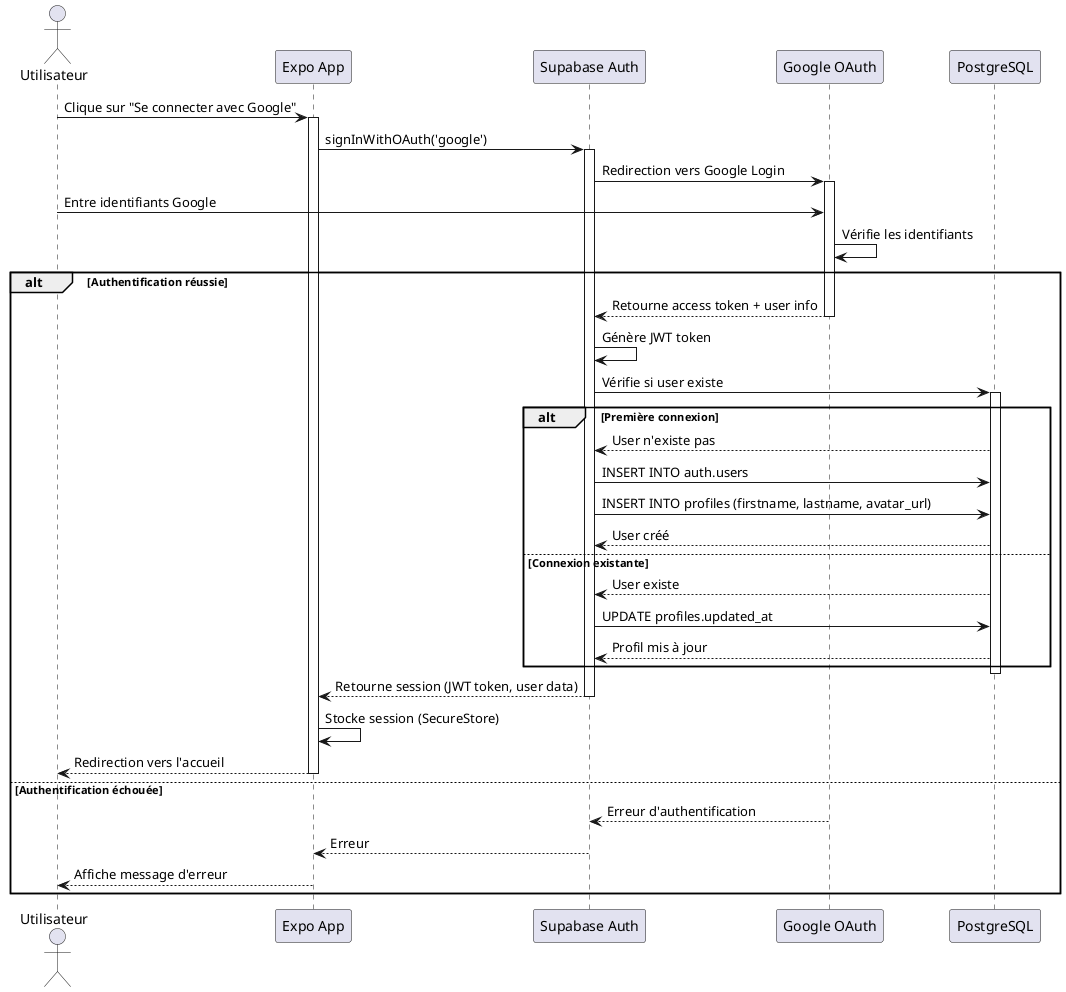 @startuml sequence_login
actor Utilisateur as user
participant "Expo App" as app
participant "Supabase Auth" as auth
participant "Google OAuth" as google
participant "PostgreSQL" as db

user -> app: Clique sur "Se connecter avec Google"
activate app

app -> auth: signInWithOAuth('google')
activate auth

auth -> google: Redirection vers Google Login
activate google

user -> google: Entre identifiants Google
google -> google: Vérifie les identifiants

alt Authentification réussie
  google --> auth: Retourne access token + user info
  deactivate google
  
  auth -> auth: Génère JWT token
  auth -> db: Vérifie si user existe
  activate db
  
  alt Première connexion
    db --> auth: User n'existe pas
    auth -> db: INSERT INTO auth.users
    auth -> db: INSERT INTO profiles (firstname, lastname, avatar_url)
    db --> auth: User créé
  else Connexion existante
    db --> auth: User existe
    auth -> db: UPDATE profiles.updated_at
    db --> auth: Profil mis à jour
  end
  
  deactivate db
  
  auth --> app: Retourne session (JWT token, user data)
  deactivate auth
  
  app -> app: Stocke session (SecureStore)
  app --> user: Redirection vers l'accueil
  deactivate app
  
else Authentification échouée
  google --> auth: Erreur d'authentification
  auth --> app: Erreur
  app --> user: Affiche message d'erreur
end

@enduml